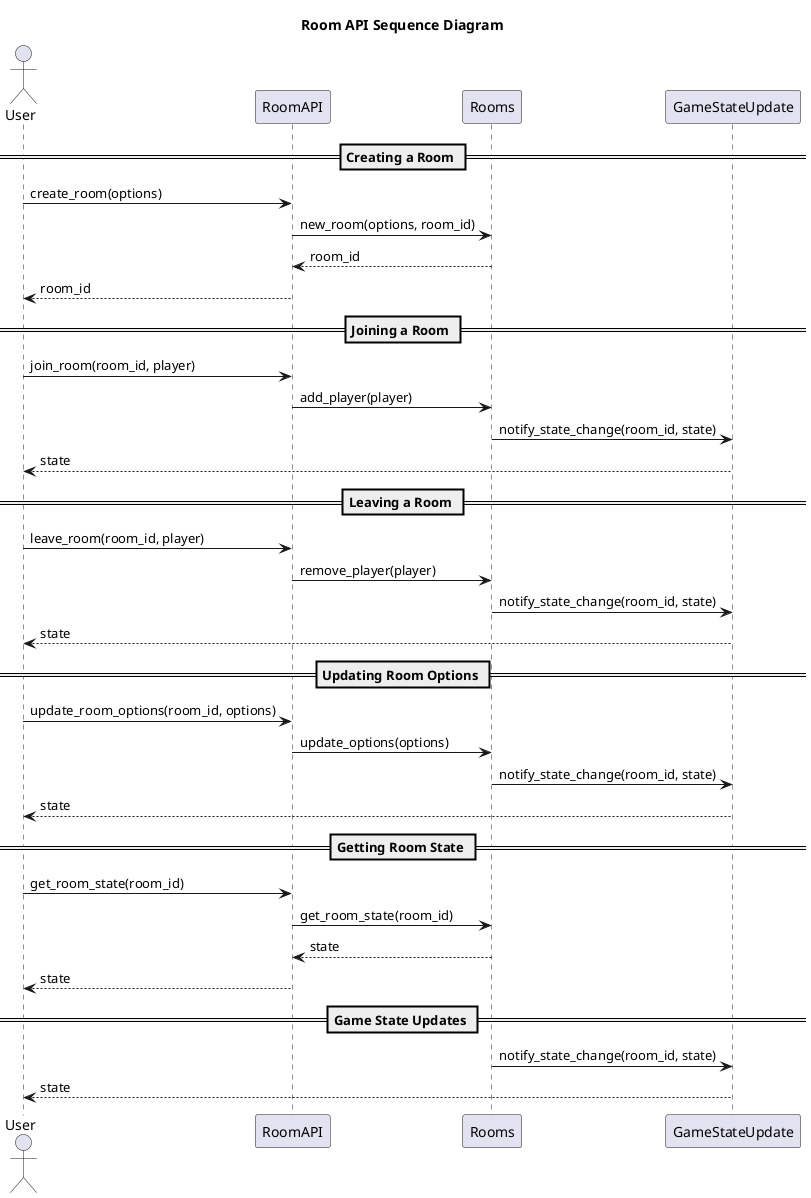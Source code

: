 @startuml api-sequence

title Room API Sequence Diagram

actor User
participant "RoomAPI" as API
participant "Rooms" as Room
participant "GameStateUpdate" as Update

== Creating a Room ==
User -> API: create_room(options)
API -> Room: new_room(options, room_id)
Room --> API: room_id
API --> User: room_id

== Joining a Room ==
User -> API: join_room(room_id, player)
API -> Room: add_player(player)
Room -> Update: notify_state_change(room_id, state)
Update --> User: state

== Leaving a Room ==
User -> API: leave_room(room_id, player)
API -> Room: remove_player(player)
Room -> Update: notify_state_change(room_id, state)
Update --> User: state

== Updating Room Options ==
User -> API: update_room_options(room_id, options)
API -> Room: update_options(options)
Room -> Update: notify_state_change(room_id, state)
Update --> User: state

== Getting Room State ==
User -> API: get_room_state(room_id)
API -> Room: get_room_state(room_id)
Room --> API: state
API --> User: state

== Game State Updates ==
Room -> Update: notify_state_change(room_id, state)
Update --> User: state

@enduml
